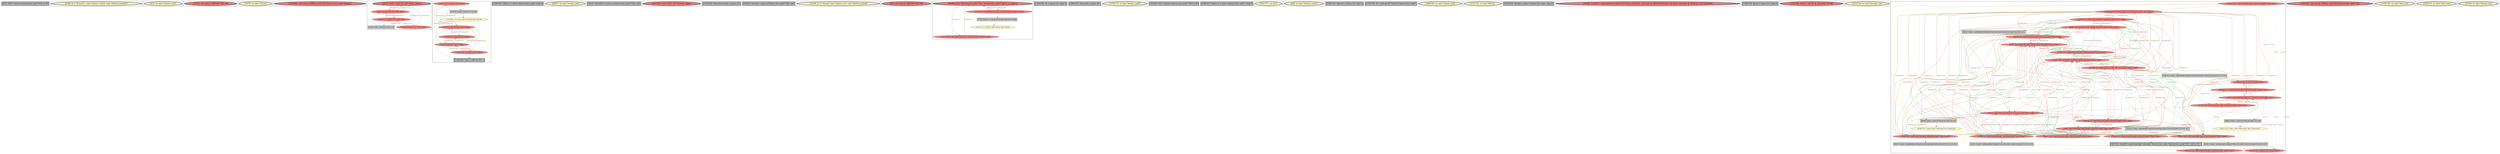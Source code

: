 
digraph G {





subgraph cluster37 {


node310 [penwidth=3.0,fontsize=20,fillcolor=grey,label="[6/7]  %23 = bitcast %struct.list_node* %22 to i8*",shape=rectangle,style=filled ]



}

subgraph cluster36 {


node309 [penwidth=3.0,fontsize=20,fillcolor=lemonchiffon,label="[3/10]  br i1 %isnull12, label %delete.end14, label %delete.notnull13",shape=ellipse,style=filled ]



}

subgraph cluster15 {


node255 [penwidth=3.0,fontsize=20,fillcolor=lemonchiffon,label="[0/1]  br label %while.cond5",shape=ellipse,style=filled ]



}

subgraph cluster35 {


node308 [penwidth=3.0,fontsize=20,fillcolor=lightcoral,label="[13/14]  call void @_ZdlPv(i8* %21) #9",shape=ellipse,style=filled ]



}

subgraph cluster11 {


node247 [penwidth=3.0,fontsize=20,fillcolor=lemonchiffon,label="[75/76]  br label %if.end",shape=ellipse,style=filled ]



}

subgraph cluster19 {


node259 [penwidth=3.0,fontsize=20,fillcolor=lightcoral,label="[163/164]  call void @_ZN9list_nodeC2Ev(%struct.list_node* %begin)",shape=ellipse,style=filled ]



}

subgraph cluster9 {


node244 [penwidth=3.0,fontsize=20,fillcolor=lightcoral,label="[22/33]  %24 = load i32, i32* %sum, align 4",shape=ellipse,style=filled ]
node245 [fillcolor=lightcoral,label="[23/30]  store i32 %add, i32* %sum, align 4",shape=ellipse,style=filled ]
node243 [fillcolor=lightcoral,label="[24/29]  %11 = load i32, i32* %sum, align 4",shape=ellipse,style=filled ]
node241 [fillcolor=lightcoral,label="[27/28]  store i32 0, i32* %sum, align 4",shape=ellipse,style=filled ]
node242 [fillcolor=grey,label="[25/26]  %add = add nsw i32 %11, %10",shape=rectangle,style=filled ]

node243->node245 [style=solid,color=firebrick3,label="A|indep|Const",penwidth=1.0,fontcolor=firebrick3 ]
node243->node242 [style=solid,color=black,label="",penwidth=0.5,fontcolor=black ]
node245->node243 [style=solid,color=forestgreen,label="T|indep|Const",penwidth=1.0,fontcolor=forestgreen ]
node244->node245 [style=solid,color=firebrick3,label="A|indep|Const",penwidth=1.0,fontcolor=firebrick3 ]
node242->node245 [style=solid,color=black,label="",penwidth=0.5,fontcolor=black ]
node241->node244 [style=solid,color=forestgreen,label="T|indep|Const",penwidth=1.0,fontcolor=forestgreen ]
node241->node243 [style=solid,color=forestgreen,label="T|indep|Const",penwidth=1.0,fontcolor=forestgreen ]
node245->node244 [style=solid,color=forestgreen,label="T|indep|Const",penwidth=1.0,fontcolor=forestgreen ]
node244->node241 [style=solid,color=firebrick3,label="A|indep|Const",penwidth=1.0,fontcolor=firebrick3 ]
node243->node241 [style=solid,color=firebrick3,label="A|indep|Const",penwidth=1.0,fontcolor=firebrick3 ]


}

subgraph cluster8 {


node240 [fillcolor=lightcoral,label="[118/141]  %0 = load i32, i32* %i, align 4",shape=ellipse,style=filled ]
node239 [fillcolor=lightcoral,label="[117/142]  store i32 %inc, i32* %i, align 4",shape=ellipse,style=filled ]
node233 [fillcolor=grey,label="[119/140]  %cmp = icmp ult i32 %0, 100",shape=rectangle,style=filled ]
node235 [fillcolor=lightcoral,label="[123/124]  %7 = load i32, i32* %i, align 4",shape=ellipse,style=filled ]
node238 [fillcolor=lightcoral,label="[122/125]  store i32 1, i32* %i, align 4",shape=ellipse,style=filled ]
node234 [fillcolor=lemonchiffon,label="[120/139]  br i1 %cmp, label %for.body, label %for.end",shape=ellipse,style=filled ]
node236 [penwidth=3.0,fontsize=20,fillcolor=grey,label="[116/143]  %inc = add i32 %7, 1",shape=rectangle,style=filled ]
node237 [fillcolor=lightcoral,label="[121/126]  %3 = load i32, i32* %i, align 4",shape=ellipse,style=filled ]

node235->node239 [style=solid,color=firebrick3,label="A|indep|Const",penwidth=1.0,fontcolor=firebrick3 ]
node239->node235 [style=solid,color=forestgreen,label="T|indep|Const",penwidth=1.0,fontcolor=forestgreen ]
node237->node238 [style=solid,color=firebrick3,label="A|indep|Const",penwidth=1.0,fontcolor=firebrick3 ]
node240->node238 [style=solid,color=firebrick3,label="A|indep|Const",penwidth=1.0,fontcolor=firebrick3 ]
node234->node237 [style=solid,color=gold,label="C",penwidth=1.0,fontcolor=gold ]
node240->node233 [style=solid,color=black,label="",penwidth=0.5,fontcolor=black ]
node236->node239 [style=solid,color=black,label="",penwidth=0.5,fontcolor=black ]
node238->node240 [style=solid,color=forestgreen,label="T|indep|Const",penwidth=1.0,fontcolor=forestgreen ]
node240->node239 [style=solid,color=firebrick3,label="A|indep|Const",penwidth=1.0,fontcolor=firebrick3 ]
node234->node235 [style=solid,color=gold,label="C",penwidth=1.0,fontcolor=gold ]
node234->node236 [style=solid,color=gold,label="C",penwidth=1.0,fontcolor=gold ]
node234->node240 [style=solid,color=gold,label="C",penwidth=1.0,fontcolor=gold ]
node234->node233 [style=solid,color=gold,label="C",penwidth=1.0,fontcolor=gold ]
node234->node239 [style=solid,color=gold,label="C",penwidth=1.0,fontcolor=gold ]
node237->node239 [style=solid,color=firebrick3,label="A|indep|Const",penwidth=1.0,fontcolor=firebrick3 ]
node239->node240 [style=solid,color=forestgreen,label="T|indep|Const",penwidth=1.0,fontcolor=forestgreen ]
node233->node234 [style=solid,color=black,label="",penwidth=0.5,fontcolor=black ]
node235->node238 [style=solid,color=firebrick3,label="A|indep|Const",penwidth=1.0,fontcolor=firebrick3 ]
node239->node237 [style=solid,color=forestgreen,label="T|indep|Const",penwidth=1.0,fontcolor=forestgreen ]
node234->node234 [style=solid,color=gold,label="C",penwidth=1.0,fontcolor=gold ]
node235->node236 [style=solid,color=black,label="",penwidth=0.5,fontcolor=black ]
node238->node237 [style=solid,color=forestgreen,label="T|indep|Const",penwidth=1.0,fontcolor=forestgreen ]
node238->node235 [style=solid,color=forestgreen,label="T|indep|Const",penwidth=1.0,fontcolor=forestgreen ]


}

subgraph cluster10 {


node246 [penwidth=3.0,fontsize=20,fillcolor=grey,label="[160/161]  %list_it = alloca %struct.list_node*, align 8",shape=rectangle,style=filled ]



}

subgraph cluster23 {


node263 [penwidth=3.0,fontsize=20,fillcolor=lemonchiffon,label="[96/97]  br label %while.cond",shape=ellipse,style=filled ]



}

subgraph cluster7 {


node232 [penwidth=3.0,fontsize=20,fillcolor=grey,label="[2/11]  %isnull12 = icmp eq %struct.list_node* %22, null",shape=rectangle,style=filled ]



}

subgraph cluster14 {


node254 [penwidth=3.0,fontsize=20,fillcolor=lightcoral,label="[151/152]  store i32 0, i32* %retval, align 4",shape=ellipse,style=filled ]



}

subgraph cluster6 {


node231 [penwidth=3.0,fontsize=20,fillcolor=grey,label="[154/155]  %ehselector.slot = alloca i32",shape=rectangle,style=filled ]



}

subgraph cluster30 {


node303 [penwidth=3.0,fontsize=20,fillcolor=grey,label="[20/21]  %isnull = icmp eq %struct.list_node* %20, null",shape=rectangle,style=filled ]



}

subgraph cluster31 {


node304 [penwidth=3.0,fontsize=20,fillcolor=lemonchiffon,label="[12/19]  br i1 %isnull, label %delete.end, label %delete.notnull",shape=ellipse,style=filled ]



}

subgraph cluster0 {


node225 [penwidth=3.0,fontsize=20,fillcolor=lightcoral,label="[4/5]  call void @_ZdlPv(i8* %23) #9",shape=ellipse,style=filled ]



}

subgraph cluster13 {


node252 [penwidth=3.0,fontsize=20,fillcolor=lightcoral,label="[69/80]  store %struct.list_node* %16, %struct.list_node** %prev_it, align 8",shape=ellipse,style=filled ]
node253 [fillcolor=lightcoral,label="[70/71]  %20 = load %struct.list_node*, %struct.list_node** %prev_it, align 8",shape=ellipse,style=filled ]
node251 [fillcolor=lemonchiffon,label="[74/77]  br i1 %cmp10, label %if.then, label %if.end",shape=ellipse,style=filled ]
node249 [fillcolor=grey,label="[73/78]  %cmp10 = icmp ne %struct.list_node* %19, %begin",shape=rectangle,style=filled ]
node250 [fillcolor=lightcoral,label="[72/79]  %19 = load %struct.list_node*, %struct.list_node** %prev_it, align 8",shape=ellipse,style=filled ]

node252->node253 [style=solid,color=forestgreen,label="T|indep|Const",penwidth=1.0,fontcolor=forestgreen ]
node250->node252 [style=solid,color=firebrick3,label="A|indep|Const",penwidth=1.0,fontcolor=firebrick3 ]
node250->node249 [style=solid,color=black,label="",penwidth=0.5,fontcolor=black ]
node252->node250 [style=solid,color=forestgreen,label="T|indep|Const",penwidth=1.0,fontcolor=forestgreen ]
node249->node251 [style=solid,color=black,label="",penwidth=0.5,fontcolor=black ]
node251->node253 [style=solid,color=gold,label="C",penwidth=1.0,fontcolor=gold ]
node253->node252 [style=solid,color=firebrick3,label="A|indep|Const",penwidth=1.0,fontcolor=firebrick3 ]


}

subgraph cluster5 {


node230 [penwidth=3.0,fontsize=20,fillcolor=grey,label="[148/149]  %i = alloca i32, align 4",shape=rectangle,style=filled ]



}

subgraph cluster1 {


node226 [penwidth=3.0,fontsize=20,fillcolor=grey,label="[144/145]  %exn.slot = alloca i8*",shape=rectangle,style=filled ]



}

subgraph cluster32 {


node305 [penwidth=3.0,fontsize=20,fillcolor=lemonchiffon,label="[170/171]  br label %while.cond5",shape=ellipse,style=filled ]



}

subgraph cluster3 {


node228 [penwidth=3.0,fontsize=20,fillcolor=grey,label="[15/16]  %21 = bitcast %struct.list_node* %20 to i8*",shape=rectangle,style=filled ]



}

subgraph cluster4 {


node229 [penwidth=3.0,fontsize=20,fillcolor=grey,label="[146/147]  %prev_it = alloca %struct.list_node*, align 8",shape=rectangle,style=filled ]



}

subgraph cluster17 {


node257 [penwidth=3.0,fontsize=20,fillcolor=lemonchiffon,label="[156/157]  ret i32 0",shape=ellipse,style=filled ]



}

subgraph cluster16 {


node256 [penwidth=3.0,fontsize=20,fillcolor=lemonchiffon,label="[8/9]  br label %delete.end14",shape=ellipse,style=filled ]



}

subgraph cluster2 {


node227 [penwidth=3.0,fontsize=20,fillcolor=grey,label="[150/153]  %retval = alloca i32, align 4",shape=rectangle,style=filled ]



}

subgraph cluster34 {


node307 [penwidth=3.0,fontsize=20,fillcolor=grey,label="[127/130]  %1 = bitcast i8* %call to %struct.list_node*",shape=rectangle,style=filled ]



}

subgraph cluster22 {


node262 [penwidth=3.0,fontsize=20,fillcolor=lemonchiffon,label="[168/169]  br label %while.cond",shape=ellipse,style=filled ]



}

subgraph cluster25 {


node265 [penwidth=3.0,fontsize=20,fillcolor=lemonchiffon,label="[131/132]  br label %for.inc",shape=ellipse,style=filled ]



}

subgraph cluster18 {


node258 [penwidth=3.0,fontsize=20,fillcolor=grey,label="[162/165]  %begin = alloca %struct.list_node, align 8",shape=rectangle,style=filled ]



}

subgraph cluster29 {


node302 [penwidth=3.0,fontsize=20,fillcolor=lightcoral,label="[31/32]  %call15 = call dereferenceable(272) %class.std::basic_ostream* @_ZNSolsEi(%class.std::basic_ostream* @_ZSt4cout, i32 %24)%24)",shape=ellipse,style=filled ]



}

subgraph cluster20 {


node260 [penwidth=3.0,fontsize=20,fillcolor=grey,label="[158/159]  %sum = alloca i32, align 4",shape=rectangle,style=filled ]



}

subgraph cluster26 {


node266 [penwidth=3.0,fontsize=20,fillcolor=lightcoral,label="[137/138]  %call = call i8* @_Znwm(i64 16) #8",shape=ellipse,style=filled ]



}

subgraph cluster24 {


node264 [penwidth=3.0,fontsize=20,fillcolor=lemonchiffon,label="[133/134]  br label %invoke.cont",shape=ellipse,style=filled ]



}

subgraph cluster28 {


node298 [fillcolor=lightcoral,label="[39/110]  %13 = load %struct.list_node*, %struct.list_node** %next4, align 8",shape=ellipse,style=filled ]
node297 [fillcolor=lightcoral,label="[47/92]  %5 = load %struct.list_node*, %struct.list_node** %list_it, align 8",shape=ellipse,style=filled ]
node295 [fillcolor=lightcoral,label="[40/109]  store %struct.list_node* %13, %struct.list_node** %list_it, align 8",shape=ellipse,style=filled ]
node294 [fillcolor=lightcoral,label="[42/105]  store %struct.list_node* %6, %struct.list_node** %list_it, align 8",shape=ellipse,style=filled ]
node288 [fillcolor=lemonchiffon,label="[67/82]  br i1 %cmp7, label %while.body8, label %while.end11",shape=ellipse,style=filled ]
node287 [fillcolor=lightcoral,label="[59/62]  %12 = load %struct.list_node*, %struct.list_node** %list_it, align 8",shape=ellipse,style=filled ]
node299 [fillcolor=lightcoral,label="[68/81]  %16 = load %struct.list_node*, %struct.list_node** %list_it, align 8",shape=ellipse,style=filled ]
node292 [fillcolor=lightcoral,label="[35/114]  %18 = load %struct.list_node*, %struct.list_node** %next9, align 8",shape=ellipse,style=filled ]
node284 [fillcolor=lightcoral,label="[63/86]  %14 = load %struct.list_node*, %struct.list_node** %list_it, align 8",shape=ellipse,style=filled ]
node274 [fillcolor=lightcoral,label="[51/52]  %10 = load i32, i32* %value3, align 8",shape=ellipse,style=filled ]
node271 [fillcolor=grey,label="[102/103]  %next = getelementptr inbounds %struct.list_node, %struct.list_node* %2, i32 0, i32 1",shape=rectangle,style=filled ]
node300 [fillcolor=lightcoral,label="[54/87]  store %struct.list_node* %begin, %struct.list_node** %list_it, align 8",shape=ellipse,style=filled ]
node277 [fillcolor=grey,label="[50/53]  %value3 = getelementptr inbounds %struct.list_node, %struct.list_node* %9, i32 0, i32 0",shape=rectangle,style=filled ]
node286 [fillcolor=lightcoral,label="[44/101]  store %struct.list_node* %18, %struct.list_node** %list_it, align 8",shape=ellipse,style=filled ]
node270 [fillcolor=grey,label="[60/61]  %next4 = getelementptr inbounds %struct.list_node, %struct.list_node* %12, i32 0, i32 1",shape=rectangle,style=filled ]
node285 [fillcolor=lightcoral,label="[57/58]  %17 = load %struct.list_node*, %struct.list_node** %list_it, align 8",shape=ellipse,style=filled ]
node272 [fillcolor=grey,label="[90/91]  %next1 = getelementptr inbounds %struct.list_node, %struct.list_node* %5, i32 0, i32 1",shape=rectangle,style=filled ]
node273 [fillcolor=lightcoral,label="[37/112]  %6 = load %struct.list_node*, %struct.list_node** %next1, align 8",shape=ellipse,style=filled ]
node268 [fillcolor=grey,label="[106/107]  %value = getelementptr inbounds %struct.list_node, %struct.list_node* %4, i32 0, i32 0",shape=rectangle,style=filled ]
node291 [fillcolor=lemonchiffon,label="[95/98]  br i1 %cmp2, label %while.body, label %while.end",shape=ellipse,style=filled ]
node280 [fillcolor=lightcoral,label="[65/84]  %15 = load %struct.list_node*, %struct.list_node** %next6, align 8",shape=ellipse,style=filled ]
node301 [fillcolor=lightcoral,label="[49/88]  %9 = load %struct.list_node*, %struct.list_node** %list_it, align 8",shape=ellipse,style=filled ]
node269 [fillcolor=grey,label="[64/85]  %next6 = getelementptr inbounds %struct.list_node, %struct.list_node* %14, i32 0, i32 1",shape=rectangle,style=filled ]
node296 [fillcolor=lightcoral,label="[43/104]  %2 = load %struct.list_node*, %struct.list_node** %list_it, align 8",shape=ellipse,style=filled ]
node275 [fillcolor=lightcoral,label="[38/111]  store %struct.list_node* %1, %struct.list_node** %next, align 8",shape=ellipse,style=filled ]
node290 [penwidth=3.0,fontsize=20,fillcolor=grey,label="[34/115]  %next9 = getelementptr inbounds %struct.list_node, %struct.list_node* %17, i32 0, i32 1",shape=rectangle,style=filled ]
node279 [fillcolor=grey,label="[94/99]  %cmp2 = icmp ne %struct.list_node* %8, null",shape=rectangle,style=filled ]
node276 [fillcolor=lightcoral,label="[36/113]  store i32 %3, i32* %value, align 8",shape=ellipse,style=filled ]
node282 [fillcolor=grey,label="[66/83]  %cmp7 = icmp ne %struct.list_node* %15, null",shape=rectangle,style=filled ]
node278 [fillcolor=lightcoral,label="[41/108]  %4 = load %struct.list_node*, %struct.list_node** %list_it, align 8",shape=ellipse,style=filled ]
node289 [fillcolor=lightcoral,label="[46/93]  store %struct.list_node* %begin, %struct.list_node** %list_it, align 8",shape=ellipse,style=filled ]
node281 [fillcolor=lightcoral,label="[55/56]  %22 = load %struct.list_node*, %struct.list_node** %list_it, align 8",shape=ellipse,style=filled ]
node293 [fillcolor=lightcoral,label="[45/100]  %8 = load %struct.list_node*, %struct.list_node** %list_it, align 8",shape=ellipse,style=filled ]
node283 [fillcolor=lightcoral,label="[48/89]  store %struct.list_node* %begin, %struct.list_node** %list_it, align 8",shape=ellipse,style=filled ]

node296->node300 [style=solid,color=firebrick3,label="A|indep|Const",penwidth=1.0,fontcolor=firebrick3 ]
node300->node296 [style=solid,color=forestgreen,label="T|indep|Const",penwidth=1.0,fontcolor=forestgreen ]
node299->node295 [style=solid,color=firebrick3,label="A|indep|Const",penwidth=1.0,fontcolor=firebrick3 ]
node295->node299 [style=solid,color=forestgreen,label="T|indep|Const",penwidth=1.0,fontcolor=forestgreen ]
node295->node297 [style=solid,color=forestgreen,label="T|indep|Const",penwidth=1.0,fontcolor=forestgreen ]
node296->node295 [style=solid,color=firebrick3,label="A|indep|Const",penwidth=1.0,fontcolor=firebrick3 ]
node294->node299 [style=solid,color=forestgreen,label="T|indep|Const",penwidth=1.0,fontcolor=forestgreen ]
node294->node293 [style=solid,color=forestgreen,label="T|indep|Const",penwidth=1.0,fontcolor=forestgreen ]
node292->node286 [style=solid,color=black,label="",penwidth=0.5,fontcolor=black ]
node291->node298 [style=solid,color=gold,label="C",penwidth=1.0,fontcolor=gold ]
node295->node296 [style=solid,color=forestgreen,label="T|indep|Const",penwidth=1.0,fontcolor=forestgreen ]
node284->node295 [style=solid,color=firebrick3,label="A|indep|Const",penwidth=1.0,fontcolor=firebrick3 ]
node272->node273 [style=solid,color=black,label="",penwidth=0.5,fontcolor=black ]
node281->node286 [style=solid,color=firebrick3,label="A|indep|Const",penwidth=1.0,fontcolor=firebrick3 ]
node300->node281 [style=solid,color=forestgreen,label="T|indep|Const",penwidth=1.0,fontcolor=forestgreen ]
node296->node271 [style=solid,color=black,label="",penwidth=0.5,fontcolor=black ]
node286->node293 [style=solid,color=forestgreen,label="T|indep|Const",penwidth=1.0,fontcolor=forestgreen ]
node294->node284 [style=solid,color=forestgreen,label="T|indep|Const",penwidth=1.0,fontcolor=forestgreen ]
node288->node269 [style=solid,color=gold,label="C",penwidth=1.0,fontcolor=gold ]
node297->node295 [style=solid,color=firebrick3,label="A|indep|Const",penwidth=1.0,fontcolor=firebrick3 ]
node281->node295 [style=solid,color=firebrick3,label="A|indep|Const",penwidth=1.0,fontcolor=firebrick3 ]
node294->node297 [style=solid,color=forestgreen,label="T|indep|Const",penwidth=1.0,fontcolor=forestgreen ]
node275->node298 [style=dotted,color=forestgreen,label="T|Conf",penwidth=1.0,fontcolor=forestgreen ]
node287->node300 [style=solid,color=firebrick3,label="A|indep|Const",penwidth=1.0,fontcolor=firebrick3 ]
node292->node275 [style=dotted,color=firebrick3,label="A|Conf",penwidth=1.0,fontcolor=firebrick3 ]
node286->node285 [style=solid,color=forestgreen,label="T|indep|Const",penwidth=1.0,fontcolor=forestgreen ]
node276->node274 [style=dotted,color=forestgreen,label="T|Conf",penwidth=1.0,fontcolor=forestgreen ]
node289->node278 [style=solid,color=forestgreen,label="T|indep|Const",penwidth=1.0,fontcolor=forestgreen ]
node301->node295 [style=solid,color=firebrick3,label="A|indep|Const",penwidth=1.0,fontcolor=firebrick3 ]
node273->node276 [style=dotted,color=firebrick3,label="A|Conf",penwidth=1.0,fontcolor=firebrick3 ]
node287->node270 [style=solid,color=black,label="",penwidth=0.5,fontcolor=black ]
node296->node283 [style=solid,color=firebrick3,label="A|indep|Const",penwidth=1.0,fontcolor=firebrick3 ]
node297->node294 [style=solid,color=firebrick3,label="A|indep|Const",penwidth=1.0,fontcolor=firebrick3 ]
node276->node280 [style=dotted,color=forestgreen,label="T|Conf",penwidth=1.0,fontcolor=forestgreen ]
node293->node286 [style=solid,color=firebrick3,label="A|indep|Const",penwidth=1.0,fontcolor=firebrick3 ]
node300->node287 [style=solid,color=forestgreen,label="T|indep|Const",penwidth=1.0,fontcolor=forestgreen ]
node287->node294 [style=solid,color=firebrick3,label="A|indep|Const",penwidth=1.0,fontcolor=firebrick3 ]
node277->node274 [style=solid,color=black,label="",penwidth=0.5,fontcolor=black ]
node286->node296 [style=solid,color=forestgreen,label="T|indep|Const",penwidth=1.0,fontcolor=forestgreen ]
node294->node278 [style=solid,color=forestgreen,label="T|indep|Const",penwidth=1.0,fontcolor=forestgreen ]
node295->node281 [style=solid,color=forestgreen,label="T|indep|Const",penwidth=1.0,fontcolor=forestgreen ]
node286->node284 [style=solid,color=forestgreen,label="T|indep|Const",penwidth=1.0,fontcolor=forestgreen ]
node278->node289 [style=solid,color=firebrick3,label="A|indep|Const",penwidth=1.0,fontcolor=firebrick3 ]
node275->node280 [style=dotted,color=forestgreen,label="T|Conf",penwidth=1.0,fontcolor=forestgreen ]
node276->node292 [style=dotted,color=forestgreen,label="T|Conf",penwidth=1.0,fontcolor=forestgreen ]
node285->node295 [style=solid,color=firebrick3,label="A|indep|Const",penwidth=1.0,fontcolor=firebrick3 ]
node301->node286 [style=solid,color=firebrick3,label="A|indep|Const",penwidth=1.0,fontcolor=firebrick3 ]
node286->node287 [style=solid,color=forestgreen,label="T|indep|Const",penwidth=1.0,fontcolor=forestgreen ]
node287->node295 [style=solid,color=firebrick3,label="A|indep|Const",penwidth=1.0,fontcolor=firebrick3 ]
node283->node287 [style=solid,color=forestgreen,label="T|indep|Const",penwidth=1.0,fontcolor=forestgreen ]
node278->node295 [style=solid,color=firebrick3,label="A|indep|Const",penwidth=1.0,fontcolor=firebrick3 ]
node284->node289 [style=solid,color=firebrick3,label="A|indep|Const",penwidth=1.0,fontcolor=firebrick3 ]
node300->node278 [style=solid,color=forestgreen,label="T|indep|Const",penwidth=1.0,fontcolor=forestgreen ]
node299->node286 [style=solid,color=firebrick3,label="A|indep|Const",penwidth=1.0,fontcolor=firebrick3 ]
node283->node285 [style=solid,color=forestgreen,label="T|indep|Const",penwidth=1.0,fontcolor=forestgreen ]
node288->node280 [style=solid,color=gold,label="C",penwidth=1.0,fontcolor=gold ]
node299->node300 [style=solid,color=firebrick3,label="A|indep|Const",penwidth=1.0,fontcolor=firebrick3 ]
node283->node278 [style=solid,color=forestgreen,label="T|indep|Const",penwidth=1.0,fontcolor=forestgreen ]
node283->node297 [style=solid,color=forestgreen,label="T|indep|Const",penwidth=1.0,fontcolor=forestgreen ]
node280->node282 [style=solid,color=black,label="",penwidth=0.5,fontcolor=black ]
node300->node299 [style=solid,color=forestgreen,label="T|indep|Const",penwidth=1.0,fontcolor=forestgreen ]
node282->node288 [style=solid,color=black,label="",penwidth=0.5,fontcolor=black ]
node285->node283 [style=solid,color=firebrick3,label="A|indep|Const",penwidth=1.0,fontcolor=firebrick3 ]
node289->node285 [style=solid,color=forestgreen,label="T|indep|Const",penwidth=1.0,fontcolor=forestgreen ]
node301->node277 [style=solid,color=black,label="",penwidth=0.5,fontcolor=black ]
node297->node286 [style=solid,color=firebrick3,label="A|indep|Const",penwidth=1.0,fontcolor=firebrick3 ]
node296->node286 [style=solid,color=firebrick3,label="A|indep|Const",penwidth=1.0,fontcolor=firebrick3 ]
node288->node284 [style=solid,color=gold,label="C",penwidth=1.0,fontcolor=gold ]
node269->node280 [style=solid,color=black,label="",penwidth=0.5,fontcolor=black ]
node294->node285 [style=solid,color=forestgreen,label="T|indep|Const",penwidth=1.0,fontcolor=forestgreen ]
node300->node284 [style=solid,color=forestgreen,label="T|indep|Const",penwidth=1.0,fontcolor=forestgreen ]
node291->node301 [style=solid,color=gold,label="C",penwidth=1.0,fontcolor=gold ]
node294->node296 [style=solid,color=forestgreen,label="T|indep|Const",penwidth=1.0,fontcolor=forestgreen ]
node280->node276 [style=dotted,color=firebrick3,label="A|Conf",penwidth=1.0,fontcolor=firebrick3 ]
node286->node299 [style=solid,color=forestgreen,label="T|indep|Const",penwidth=1.0,fontcolor=forestgreen ]
node284->node269 [style=solid,color=black,label="",penwidth=0.5,fontcolor=black ]
node288->node292 [style=solid,color=gold,label="C",penwidth=1.0,fontcolor=gold ]
node289->node281 [style=solid,color=forestgreen,label="T|indep|Const",penwidth=1.0,fontcolor=forestgreen ]
node283->node293 [style=solid,color=forestgreen,label="T|indep|Const",penwidth=1.0,fontcolor=forestgreen ]
node283->node299 [style=solid,color=forestgreen,label="T|indep|Const",penwidth=1.0,fontcolor=forestgreen ]
node291->node291 [style=solid,color=gold,label="C",penwidth=1.0,fontcolor=gold ]
node288->node285 [style=solid,color=gold,label="C",penwidth=1.0,fontcolor=gold ]
node287->node283 [style=solid,color=firebrick3,label="A|indep|Const",penwidth=1.0,fontcolor=firebrick3 ]
node284->node286 [style=solid,color=firebrick3,label="A|indep|Const",penwidth=1.0,fontcolor=firebrick3 ]
node294->node301 [style=solid,color=forestgreen,label="T|indep|Const",penwidth=1.0,fontcolor=forestgreen ]
node296->node294 [style=solid,color=firebrick3,label="A|indep|Const",penwidth=1.0,fontcolor=firebrick3 ]
node297->node300 [style=solid,color=firebrick3,label="A|indep|Const",penwidth=1.0,fontcolor=firebrick3 ]
node279->node291 [style=solid,color=black,label="",penwidth=0.5,fontcolor=black ]
node301->node283 [style=solid,color=firebrick3,label="A|indep|Const",penwidth=1.0,fontcolor=firebrick3 ]
node286->node297 [style=solid,color=forestgreen,label="T|indep|Const",penwidth=1.0,fontcolor=forestgreen ]
node301->node289 [style=solid,color=firebrick3,label="A|indep|Const",penwidth=1.0,fontcolor=firebrick3 ]
node295->node284 [style=solid,color=forestgreen,label="T|indep|Const",penwidth=1.0,fontcolor=forestgreen ]
node283->node284 [style=solid,color=forestgreen,label="T|indep|Const",penwidth=1.0,fontcolor=forestgreen ]
node301->node294 [style=solid,color=firebrick3,label="A|indep|Const",penwidth=1.0,fontcolor=firebrick3 ]
node300->node297 [style=solid,color=forestgreen,label="T|indep|Const",penwidth=1.0,fontcolor=forestgreen ]
node300->node301 [style=solid,color=forestgreen,label="T|indep|Const",penwidth=1.0,fontcolor=forestgreen ]
node295->node278 [style=solid,color=forestgreen,label="T|indep|Const",penwidth=1.0,fontcolor=forestgreen ]
node297->node283 [style=solid,color=firebrick3,label="A|indep|Const",penwidth=1.0,fontcolor=firebrick3 ]
node281->node294 [style=solid,color=firebrick3,label="A|indep|Const",penwidth=1.0,fontcolor=firebrick3 ]
node284->node300 [style=solid,color=firebrick3,label="A|indep|Const",penwidth=1.0,fontcolor=firebrick3 ]
node281->node300 [style=solid,color=firebrick3,label="A|indep|Const",penwidth=1.0,fontcolor=firebrick3 ]
node274->node276 [style=dotted,color=firebrick3,label="A|Conf",penwidth=1.0,fontcolor=firebrick3 ]
node300->node293 [style=solid,color=forestgreen,label="T|indep|Const",penwidth=1.0,fontcolor=forestgreen ]
node289->node299 [style=solid,color=forestgreen,label="T|indep|Const",penwidth=1.0,fontcolor=forestgreen ]
node294->node287 [style=solid,color=forestgreen,label="T|indep|Const",penwidth=1.0,fontcolor=forestgreen ]
node291->node270 [style=solid,color=gold,label="C",penwidth=1.0,fontcolor=gold ]
node301->node300 [style=solid,color=firebrick3,label="A|indep|Const",penwidth=1.0,fontcolor=firebrick3 ]
node276->node273 [style=dotted,color=forestgreen,label="T|Conf",penwidth=1.0,fontcolor=forestgreen ]
node278->node283 [style=solid,color=firebrick3,label="A|indep|Const",penwidth=1.0,fontcolor=firebrick3 ]
node295->node287 [style=solid,color=forestgreen,label="T|indep|Const",penwidth=1.0,fontcolor=forestgreen ]
node278->node300 [style=solid,color=firebrick3,label="A|indep|Const",penwidth=1.0,fontcolor=firebrick3 ]
node285->node289 [style=solid,color=firebrick3,label="A|indep|Const",penwidth=1.0,fontcolor=firebrick3 ]
node285->node300 [style=solid,color=firebrick3,label="A|indep|Const",penwidth=1.0,fontcolor=firebrick3 ]
node295->node301 [style=solid,color=forestgreen,label="T|indep|Const",penwidth=1.0,fontcolor=forestgreen ]
node289->node301 [style=solid,color=forestgreen,label="T|indep|Const",penwidth=1.0,fontcolor=forestgreen ]
node291->node287 [style=solid,color=gold,label="C",penwidth=1.0,fontcolor=gold ]
node275->node292 [style=dotted,color=forestgreen,label="T|Conf",penwidth=1.0,fontcolor=forestgreen ]
node291->node279 [style=solid,color=gold,label="C",penwidth=1.0,fontcolor=gold ]
node288->node299 [style=solid,color=gold,label="C",penwidth=1.0,fontcolor=gold ]
node273->node294 [style=solid,color=black,label="",penwidth=0.5,fontcolor=black ]
node285->node290 [style=solid,color=black,label="",penwidth=0.5,fontcolor=black ]
node289->node293 [style=solid,color=forestgreen,label="T|indep|Const",penwidth=1.0,fontcolor=forestgreen ]
node284->node283 [style=solid,color=firebrick3,label="A|indep|Const",penwidth=1.0,fontcolor=firebrick3 ]
node291->node277 [style=solid,color=gold,label="C",penwidth=1.0,fontcolor=gold ]
node271->node275 [style=solid,color=black,label="",penwidth=0.5,fontcolor=black ]
node293->node279 [style=solid,color=black,label="",penwidth=0.5,fontcolor=black ]
node275->node273 [style=dotted,color=forestgreen,label="T|Conf",penwidth=1.0,fontcolor=forestgreen ]
node287->node286 [style=solid,color=firebrick3,label="A|indep|Const",penwidth=1.0,fontcolor=firebrick3 ]
node298->node295 [style=solid,color=black,label="",penwidth=0.5,fontcolor=black ]
node296->node289 [style=solid,color=firebrick3,label="A|indep|Const",penwidth=1.0,fontcolor=firebrick3 ]
node286->node281 [style=solid,color=forestgreen,label="T|indep|Const",penwidth=1.0,fontcolor=forestgreen ]
node275->node274 [style=dotted,color=forestgreen,label="T|Conf",penwidth=1.0,fontcolor=forestgreen ]
node291->node274 [style=solid,color=gold,label="C",penwidth=1.0,fontcolor=gold ]
node283->node281 [style=solid,color=forestgreen,label="T|indep|Const",penwidth=1.0,fontcolor=forestgreen ]
node292->node276 [style=dotted,color=firebrick3,label="A|Conf",penwidth=1.0,fontcolor=firebrick3 ]
node281->node283 [style=solid,color=firebrick3,label="A|indep|Const",penwidth=1.0,fontcolor=firebrick3 ]
node281->node289 [style=solid,color=firebrick3,label="A|indep|Const",penwidth=1.0,fontcolor=firebrick3 ]
node285->node286 [style=solid,color=firebrick3,label="A|indep|Const",penwidth=1.0,fontcolor=firebrick3 ]
node273->node275 [style=dotted,color=firebrick3,label="A|Conf",penwidth=1.0,fontcolor=firebrick3 ]
node274->node275 [style=dotted,color=firebrick3,label="A|Conf",penwidth=1.0,fontcolor=firebrick3 ]
node294->node281 [style=solid,color=forestgreen,label="T|indep|Const",penwidth=1.0,fontcolor=forestgreen ]
node289->node284 [style=solid,color=forestgreen,label="T|indep|Const",penwidth=1.0,fontcolor=forestgreen ]
node276->node298 [style=dotted,color=forestgreen,label="T|Conf",penwidth=1.0,fontcolor=forestgreen ]
node270->node298 [style=solid,color=black,label="",penwidth=0.5,fontcolor=black ]
node298->node276 [style=dotted,color=firebrick3,label="A|Conf",penwidth=1.0,fontcolor=firebrick3 ]
node286->node301 [style=solid,color=forestgreen,label="T|indep|Const",penwidth=1.0,fontcolor=forestgreen ]
node290->node292 [style=solid,color=black,label="",penwidth=0.5,fontcolor=black ]
node300->node285 [style=solid,color=forestgreen,label="T|indep|Const",penwidth=1.0,fontcolor=forestgreen ]
node278->node268 [style=solid,color=black,label="",penwidth=0.5,fontcolor=black ]
node286->node278 [style=solid,color=forestgreen,label="T|indep|Const",penwidth=1.0,fontcolor=forestgreen ]
node268->node276 [style=solid,color=black,label="",penwidth=0.5,fontcolor=black ]
node289->node296 [style=solid,color=forestgreen,label="T|indep|Const",penwidth=1.0,fontcolor=forestgreen ]
node278->node286 [style=solid,color=firebrick3,label="A|indep|Const",penwidth=1.0,fontcolor=firebrick3 ]
node293->node295 [style=solid,color=firebrick3,label="A|indep|Const",penwidth=1.0,fontcolor=firebrick3 ]
node278->node294 [style=solid,color=firebrick3,label="A|indep|Const",penwidth=1.0,fontcolor=firebrick3 ]
node295->node285 [style=solid,color=forestgreen,label="T|indep|Const",penwidth=1.0,fontcolor=forestgreen ]
node299->node283 [style=solid,color=firebrick3,label="A|indep|Const",penwidth=1.0,fontcolor=firebrick3 ]
node293->node283 [style=solid,color=firebrick3,label="A|indep|Const",penwidth=1.0,fontcolor=firebrick3 ]
node288->node286 [style=solid,color=gold,label="C",penwidth=1.0,fontcolor=gold ]
node288->node288 [style=solid,color=gold,label="C",penwidth=1.0,fontcolor=gold ]
node287->node289 [style=solid,color=firebrick3,label="A|indep|Const",penwidth=1.0,fontcolor=firebrick3 ]
node288->node282 [style=solid,color=gold,label="C",penwidth=1.0,fontcolor=gold ]
node289->node287 [style=solid,color=forestgreen,label="T|indep|Const",penwidth=1.0,fontcolor=forestgreen ]
node280->node275 [style=dotted,color=firebrick3,label="A|Conf",penwidth=1.0,fontcolor=firebrick3 ]
node288->node290 [style=solid,color=gold,label="C",penwidth=1.0,fontcolor=gold ]
node293->node294 [style=solid,color=firebrick3,label="A|indep|Const",penwidth=1.0,fontcolor=firebrick3 ]
node283->node296 [style=solid,color=forestgreen,label="T|indep|Const",penwidth=1.0,fontcolor=forestgreen ]
node297->node272 [style=solid,color=black,label="",penwidth=0.5,fontcolor=black ]
node298->node275 [style=dotted,color=firebrick3,label="A|Conf",penwidth=1.0,fontcolor=firebrick3 ]
node289->node297 [style=solid,color=forestgreen,label="T|indep|Const",penwidth=1.0,fontcolor=forestgreen ]
node284->node294 [style=solid,color=firebrick3,label="A|indep|Const",penwidth=1.0,fontcolor=firebrick3 ]
node293->node289 [style=solid,color=firebrick3,label="A|indep|Const",penwidth=1.0,fontcolor=firebrick3 ]
node297->node289 [style=solid,color=firebrick3,label="A|indep|Const",penwidth=1.0,fontcolor=firebrick3 ]
node299->node289 [style=solid,color=firebrick3,label="A|indep|Const",penwidth=1.0,fontcolor=firebrick3 ]
node293->node300 [style=solid,color=firebrick3,label="A|indep|Const",penwidth=1.0,fontcolor=firebrick3 ]
node283->node301 [style=solid,color=forestgreen,label="T|indep|Const",penwidth=1.0,fontcolor=forestgreen ]
node295->node293 [style=solid,color=forestgreen,label="T|indep|Const",penwidth=1.0,fontcolor=forestgreen ]
node291->node293 [style=solid,color=gold,label="C",penwidth=1.0,fontcolor=gold ]
node299->node294 [style=solid,color=firebrick3,label="A|indep|Const",penwidth=1.0,fontcolor=firebrick3 ]
node285->node294 [style=solid,color=firebrick3,label="A|indep|Const",penwidth=1.0,fontcolor=firebrick3 ]
node291->node295 [style=solid,color=gold,label="C",penwidth=1.0,fontcolor=gold ]


}

subgraph cluster27 {


node267 [penwidth=3.0,fontsize=20,fillcolor=lightcoral,label="[128/129]  call void @_ZN9list_nodeC2Ev(%struct.list_node* %1)",shape=ellipse,style=filled ]



}

subgraph cluster21 {


node261 [penwidth=3.0,fontsize=20,fillcolor=lemonchiffon,label="[135/136]  br label %for.cond",shape=ellipse,style=filled ]



}

subgraph cluster12 {


node248 [penwidth=3.0,fontsize=20,fillcolor=lemonchiffon,label="[166/167]  br label %for.cond",shape=ellipse,style=filled ]



}

subgraph cluster33 {


node306 [penwidth=3.0,fontsize=20,fillcolor=lemonchiffon,label="[17/18]  br label %delete.end",shape=ellipse,style=filled ]



}

}
